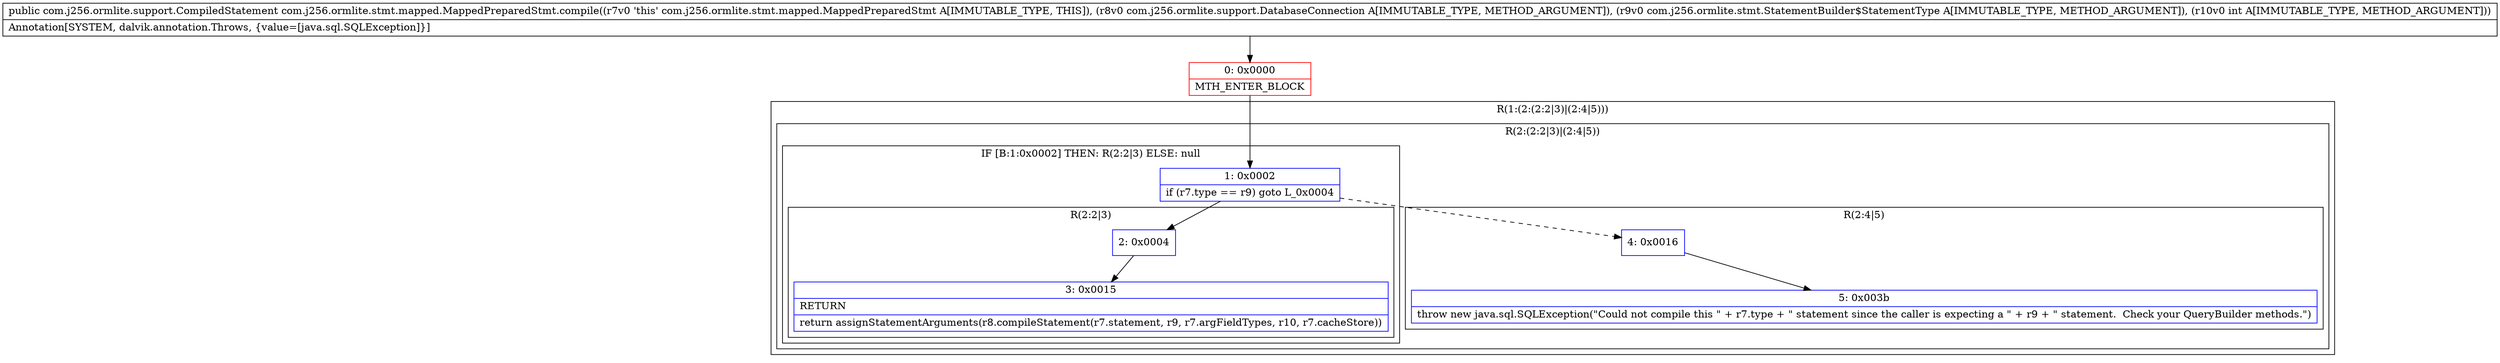 digraph "CFG forcom.j256.ormlite.stmt.mapped.MappedPreparedStmt.compile(Lcom\/j256\/ormlite\/support\/DatabaseConnection;Lcom\/j256\/ormlite\/stmt\/StatementBuilder$StatementType;I)Lcom\/j256\/ormlite\/support\/CompiledStatement;" {
subgraph cluster_Region_761254176 {
label = "R(1:(2:(2:2|3)|(2:4|5)))";
node [shape=record,color=blue];
subgraph cluster_Region_1152320984 {
label = "R(2:(2:2|3)|(2:4|5))";
node [shape=record,color=blue];
subgraph cluster_IfRegion_2013587341 {
label = "IF [B:1:0x0002] THEN: R(2:2|3) ELSE: null";
node [shape=record,color=blue];
Node_1 [shape=record,label="{1\:\ 0x0002|if (r7.type == r9) goto L_0x0004\l}"];
subgraph cluster_Region_2105704683 {
label = "R(2:2|3)";
node [shape=record,color=blue];
Node_2 [shape=record,label="{2\:\ 0x0004}"];
Node_3 [shape=record,label="{3\:\ 0x0015|RETURN\l|return assignStatementArguments(r8.compileStatement(r7.statement, r9, r7.argFieldTypes, r10, r7.cacheStore))\l}"];
}
}
subgraph cluster_Region_772245674 {
label = "R(2:4|5)";
node [shape=record,color=blue];
Node_4 [shape=record,label="{4\:\ 0x0016}"];
Node_5 [shape=record,label="{5\:\ 0x003b|throw new java.sql.SQLException(\"Could not compile this \" + r7.type + \" statement since the caller is expecting a \" + r9 + \" statement.  Check your QueryBuilder methods.\")\l}"];
}
}
}
Node_0 [shape=record,color=red,label="{0\:\ 0x0000|MTH_ENTER_BLOCK\l}"];
MethodNode[shape=record,label="{public com.j256.ormlite.support.CompiledStatement com.j256.ormlite.stmt.mapped.MappedPreparedStmt.compile((r7v0 'this' com.j256.ormlite.stmt.mapped.MappedPreparedStmt A[IMMUTABLE_TYPE, THIS]), (r8v0 com.j256.ormlite.support.DatabaseConnection A[IMMUTABLE_TYPE, METHOD_ARGUMENT]), (r9v0 com.j256.ormlite.stmt.StatementBuilder$StatementType A[IMMUTABLE_TYPE, METHOD_ARGUMENT]), (r10v0 int A[IMMUTABLE_TYPE, METHOD_ARGUMENT]))  | Annotation[SYSTEM, dalvik.annotation.Throws, \{value=[java.sql.SQLException]\}]\l}"];
MethodNode -> Node_0;
Node_1 -> Node_2;
Node_1 -> Node_4[style=dashed];
Node_2 -> Node_3;
Node_4 -> Node_5;
Node_0 -> Node_1;
}


